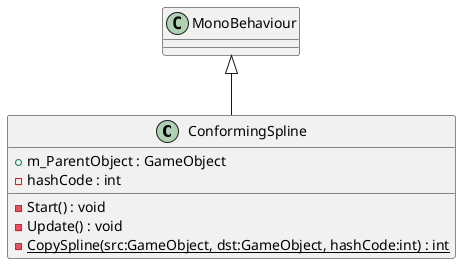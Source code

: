 @startuml
class ConformingSpline {
    + m_ParentObject : GameObject
    - hashCode : int
    - Start() : void
    - Update() : void
    - {static} CopySpline(src:GameObject, dst:GameObject, hashCode:int) : int
}
MonoBehaviour <|-- ConformingSpline
@enduml
